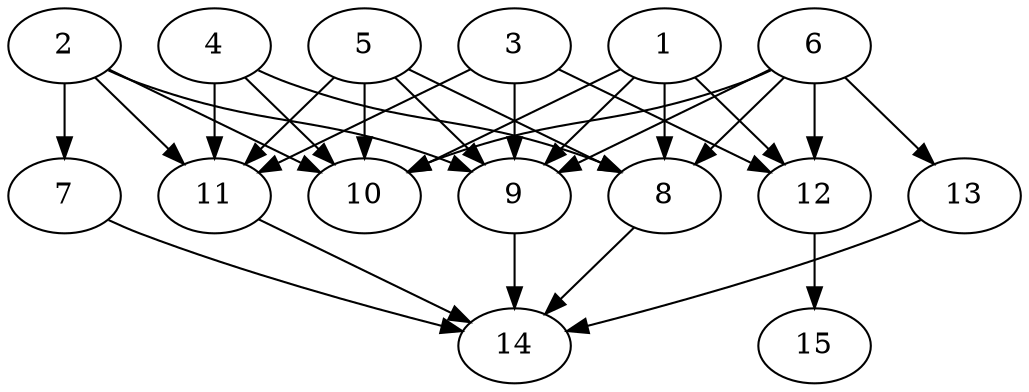 // DAG automatically generated by daggen at Tue Aug  6 16:26:16 2019
// ./daggen --dot -n 15 --ccr 0.5 --fat 0.7 --regular 0.5 --density 0.7 --mindata 5242880 --maxdata 52428800 
digraph G {
  1 [size="74338304", alpha="0.02", expect_size="37169152"] 
  1 -> 8 [size ="37169152"]
  1 -> 9 [size ="37169152"]
  1 -> 10 [size ="37169152"]
  1 -> 12 [size ="37169152"]
  2 [size="93919232", alpha="0.15", expect_size="46959616"] 
  2 -> 7 [size ="46959616"]
  2 -> 9 [size ="46959616"]
  2 -> 10 [size ="46959616"]
  2 -> 11 [size ="46959616"]
  3 [size="66097152", alpha="0.12", expect_size="33048576"] 
  3 -> 9 [size ="33048576"]
  3 -> 11 [size ="33048576"]
  3 -> 12 [size ="33048576"]
  4 [size="57763840", alpha="0.18", expect_size="28881920"] 
  4 -> 8 [size ="28881920"]
  4 -> 10 [size ="28881920"]
  4 -> 11 [size ="28881920"]
  5 [size="104587264", alpha="0.06", expect_size="52293632"] 
  5 -> 8 [size ="52293632"]
  5 -> 9 [size ="52293632"]
  5 -> 10 [size ="52293632"]
  5 -> 11 [size ="52293632"]
  6 [size="57663488", alpha="0.19", expect_size="28831744"] 
  6 -> 8 [size ="28831744"]
  6 -> 9 [size ="28831744"]
  6 -> 10 [size ="28831744"]
  6 -> 12 [size ="28831744"]
  6 -> 13 [size ="28831744"]
  7 [size="41515008", alpha="0.07", expect_size="20757504"] 
  7 -> 14 [size ="20757504"]
  8 [size="68296704", alpha="0.05", expect_size="34148352"] 
  8 -> 14 [size ="34148352"]
  9 [size="68544512", alpha="0.15", expect_size="34272256"] 
  9 -> 14 [size ="34272256"]
  10 [size="98525184", alpha="0.08", expect_size="49262592"] 
  11 [size="73048064", alpha="0.02", expect_size="36524032"] 
  11 -> 14 [size ="36524032"]
  12 [size="83345408", alpha="0.13", expect_size="41672704"] 
  12 -> 15 [size ="41672704"]
  13 [size="58652672", alpha="0.02", expect_size="29326336"] 
  13 -> 14 [size ="29326336"]
  14 [size="19466240", alpha="0.03", expect_size="9733120"] 
  15 [size="12269568", alpha="0.16", expect_size="6134784"] 
}
